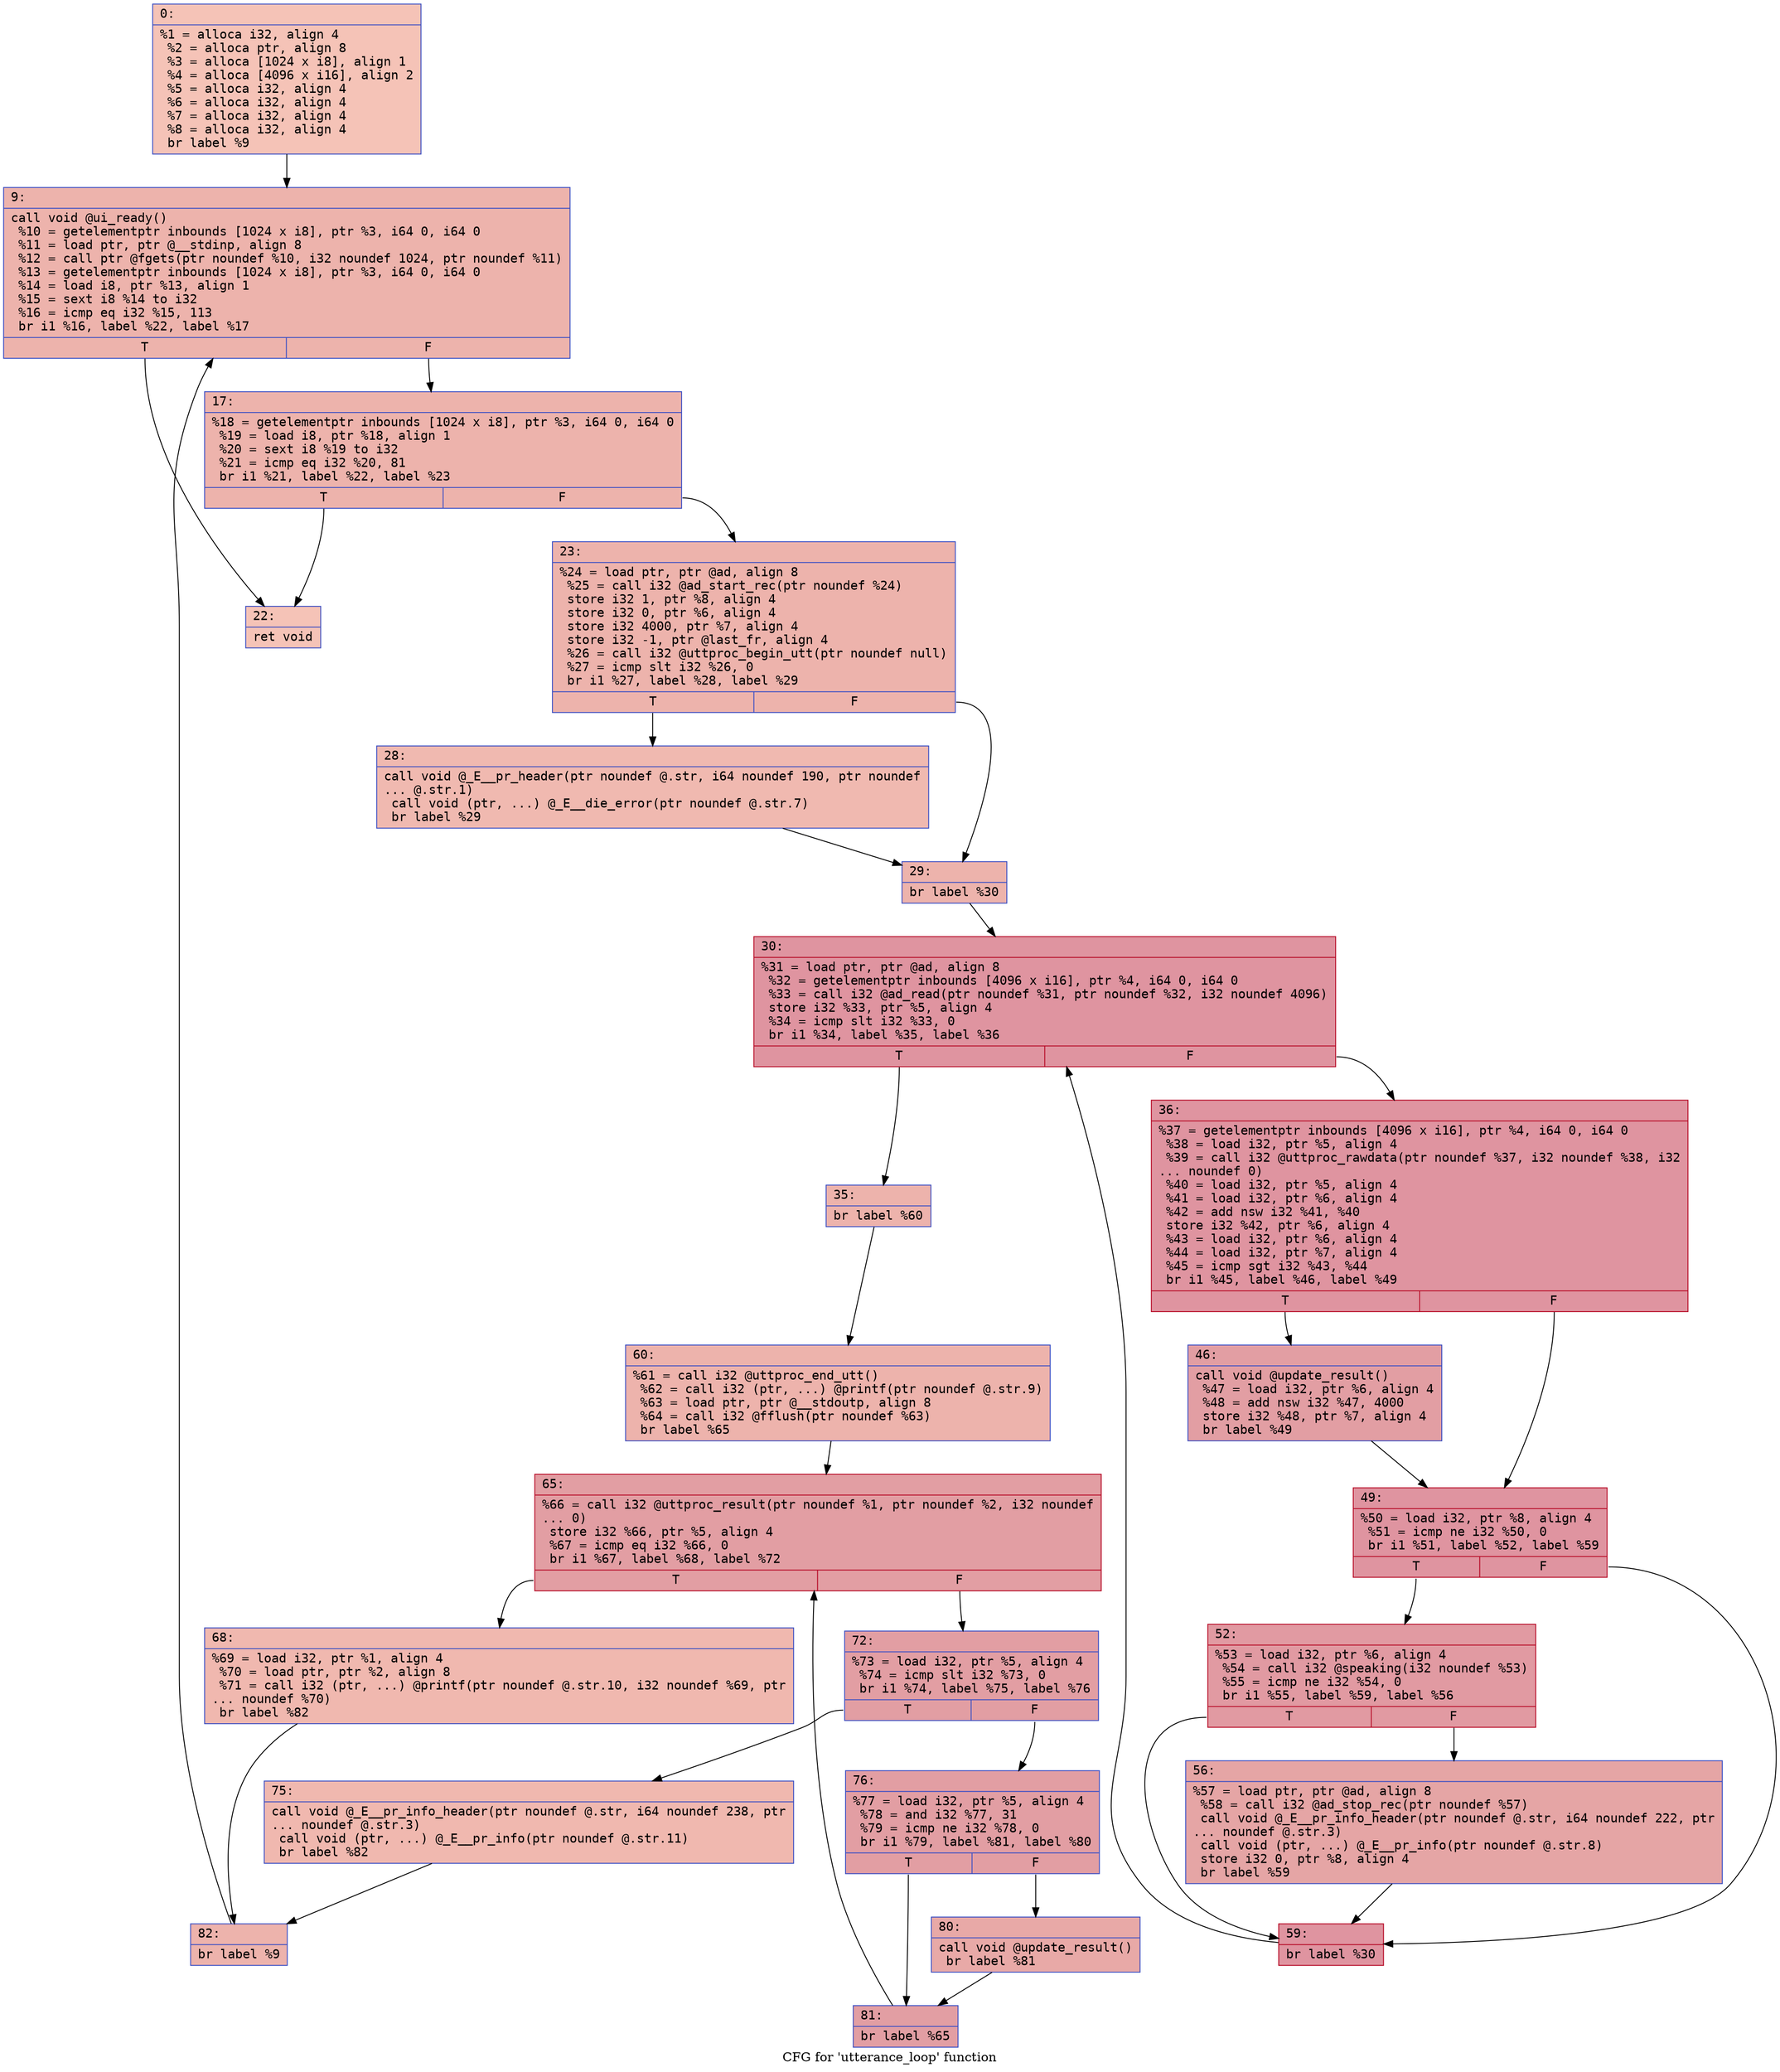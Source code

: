 digraph "CFG for 'utterance_loop' function" {
	label="CFG for 'utterance_loop' function";

	Node0x600003e51bd0 [shape=record,color="#3d50c3ff", style=filled, fillcolor="#e8765c70" fontname="Courier",label="{0:\l|  %1 = alloca i32, align 4\l  %2 = alloca ptr, align 8\l  %3 = alloca [1024 x i8], align 1\l  %4 = alloca [4096 x i16], align 2\l  %5 = alloca i32, align 4\l  %6 = alloca i32, align 4\l  %7 = alloca i32, align 4\l  %8 = alloca i32, align 4\l  br label %9\l}"];
	Node0x600003e51bd0 -> Node0x600003e51c20[tooltip="0 -> 9\nProbability 100.00%" ];
	Node0x600003e51c20 [shape=record,color="#3d50c3ff", style=filled, fillcolor="#d6524470" fontname="Courier",label="{9:\l|  call void @ui_ready()\l  %10 = getelementptr inbounds [1024 x i8], ptr %3, i64 0, i64 0\l  %11 = load ptr, ptr @__stdinp, align 8\l  %12 = call ptr @fgets(ptr noundef %10, i32 noundef 1024, ptr noundef %11)\l  %13 = getelementptr inbounds [1024 x i8], ptr %3, i64 0, i64 0\l  %14 = load i8, ptr %13, align 1\l  %15 = sext i8 %14 to i32\l  %16 = icmp eq i32 %15, 113\l  br i1 %16, label %22, label %17\l|{<s0>T|<s1>F}}"];
	Node0x600003e51c20:s0 -> Node0x600003e51cc0[tooltip="9 -> 22\nProbability 3.12%" ];
	Node0x600003e51c20:s1 -> Node0x600003e51c70[tooltip="9 -> 17\nProbability 96.88%" ];
	Node0x600003e51c70 [shape=record,color="#3d50c3ff", style=filled, fillcolor="#d6524470" fontname="Courier",label="{17:\l|  %18 = getelementptr inbounds [1024 x i8], ptr %3, i64 0, i64 0\l  %19 = load i8, ptr %18, align 1\l  %20 = sext i8 %19 to i32\l  %21 = icmp eq i32 %20, 81\l  br i1 %21, label %22, label %23\l|{<s0>T|<s1>F}}"];
	Node0x600003e51c70:s0 -> Node0x600003e51cc0[tooltip="17 -> 22\nProbability 3.12%" ];
	Node0x600003e51c70:s1 -> Node0x600003e51d10[tooltip="17 -> 23\nProbability 96.88%" ];
	Node0x600003e51cc0 [shape=record,color="#3d50c3ff", style=filled, fillcolor="#e8765c70" fontname="Courier",label="{22:\l|  ret void\l}"];
	Node0x600003e51d10 [shape=record,color="#3d50c3ff", style=filled, fillcolor="#d6524470" fontname="Courier",label="{23:\l|  %24 = load ptr, ptr @ad, align 8\l  %25 = call i32 @ad_start_rec(ptr noundef %24)\l  store i32 1, ptr %8, align 4\l  store i32 0, ptr %6, align 4\l  store i32 4000, ptr %7, align 4\l  store i32 -1, ptr @last_fr, align 4\l  %26 = call i32 @uttproc_begin_utt(ptr noundef null)\l  %27 = icmp slt i32 %26, 0\l  br i1 %27, label %28, label %29\l|{<s0>T|<s1>F}}"];
	Node0x600003e51d10:s0 -> Node0x600003e51d60[tooltip="23 -> 28\nProbability 37.50%" ];
	Node0x600003e51d10:s1 -> Node0x600003e51db0[tooltip="23 -> 29\nProbability 62.50%" ];
	Node0x600003e51d60 [shape=record,color="#3d50c3ff", style=filled, fillcolor="#de614d70" fontname="Courier",label="{28:\l|  call void @_E__pr_header(ptr noundef @.str, i64 noundef 190, ptr noundef\l... @.str.1)\l  call void (ptr, ...) @_E__die_error(ptr noundef @.str.7)\l  br label %29\l}"];
	Node0x600003e51d60 -> Node0x600003e51db0[tooltip="28 -> 29\nProbability 100.00%" ];
	Node0x600003e51db0 [shape=record,color="#3d50c3ff", style=filled, fillcolor="#d6524470" fontname="Courier",label="{29:\l|  br label %30\l}"];
	Node0x600003e51db0 -> Node0x600003e51e00[tooltip="29 -> 30\nProbability 100.00%" ];
	Node0x600003e51e00 [shape=record,color="#b70d28ff", style=filled, fillcolor="#b70d2870" fontname="Courier",label="{30:\l|  %31 = load ptr, ptr @ad, align 8\l  %32 = getelementptr inbounds [4096 x i16], ptr %4, i64 0, i64 0\l  %33 = call i32 @ad_read(ptr noundef %31, ptr noundef %32, i32 noundef 4096)\l  store i32 %33, ptr %5, align 4\l  %34 = icmp slt i32 %33, 0\l  br i1 %34, label %35, label %36\l|{<s0>T|<s1>F}}"];
	Node0x600003e51e00:s0 -> Node0x600003e51e50[tooltip="30 -> 35\nProbability 3.12%" ];
	Node0x600003e51e00:s1 -> Node0x600003e51ea0[tooltip="30 -> 36\nProbability 96.88%" ];
	Node0x600003e51e50 [shape=record,color="#3d50c3ff", style=filled, fillcolor="#d6524470" fontname="Courier",label="{35:\l|  br label %60\l}"];
	Node0x600003e51e50 -> Node0x600003e52080[tooltip="35 -> 60\nProbability 100.00%" ];
	Node0x600003e51ea0 [shape=record,color="#b70d28ff", style=filled, fillcolor="#b70d2870" fontname="Courier",label="{36:\l|  %37 = getelementptr inbounds [4096 x i16], ptr %4, i64 0, i64 0\l  %38 = load i32, ptr %5, align 4\l  %39 = call i32 @uttproc_rawdata(ptr noundef %37, i32 noundef %38, i32\l... noundef 0)\l  %40 = load i32, ptr %5, align 4\l  %41 = load i32, ptr %6, align 4\l  %42 = add nsw i32 %41, %40\l  store i32 %42, ptr %6, align 4\l  %43 = load i32, ptr %6, align 4\l  %44 = load i32, ptr %7, align 4\l  %45 = icmp sgt i32 %43, %44\l  br i1 %45, label %46, label %49\l|{<s0>T|<s1>F}}"];
	Node0x600003e51ea0:s0 -> Node0x600003e51ef0[tooltip="36 -> 46\nProbability 50.00%" ];
	Node0x600003e51ea0:s1 -> Node0x600003e51f40[tooltip="36 -> 49\nProbability 50.00%" ];
	Node0x600003e51ef0 [shape=record,color="#3d50c3ff", style=filled, fillcolor="#be242e70" fontname="Courier",label="{46:\l|  call void @update_result()\l  %47 = load i32, ptr %6, align 4\l  %48 = add nsw i32 %47, 4000\l  store i32 %48, ptr %7, align 4\l  br label %49\l}"];
	Node0x600003e51ef0 -> Node0x600003e51f40[tooltip="46 -> 49\nProbability 100.00%" ];
	Node0x600003e51f40 [shape=record,color="#b70d28ff", style=filled, fillcolor="#b70d2870" fontname="Courier",label="{49:\l|  %50 = load i32, ptr %8, align 4\l  %51 = icmp ne i32 %50, 0\l  br i1 %51, label %52, label %59\l|{<s0>T|<s1>F}}"];
	Node0x600003e51f40:s0 -> Node0x600003e51f90[tooltip="49 -> 52\nProbability 62.50%" ];
	Node0x600003e51f40:s1 -> Node0x600003e52030[tooltip="49 -> 59\nProbability 37.50%" ];
	Node0x600003e51f90 [shape=record,color="#b70d28ff", style=filled, fillcolor="#bb1b2c70" fontname="Courier",label="{52:\l|  %53 = load i32, ptr %6, align 4\l  %54 = call i32 @speaking(i32 noundef %53)\l  %55 = icmp ne i32 %54, 0\l  br i1 %55, label %59, label %56\l|{<s0>T|<s1>F}}"];
	Node0x600003e51f90:s0 -> Node0x600003e52030[tooltip="52 -> 59\nProbability 62.50%" ];
	Node0x600003e51f90:s1 -> Node0x600003e51fe0[tooltip="52 -> 56\nProbability 37.50%" ];
	Node0x600003e51fe0 [shape=record,color="#3d50c3ff", style=filled, fillcolor="#c5333470" fontname="Courier",label="{56:\l|  %57 = load ptr, ptr @ad, align 8\l  %58 = call i32 @ad_stop_rec(ptr noundef %57)\l  call void @_E__pr_info_header(ptr noundef @.str, i64 noundef 222, ptr\l... noundef @.str.3)\l  call void (ptr, ...) @_E__pr_info(ptr noundef @.str.8)\l  store i32 0, ptr %8, align 4\l  br label %59\l}"];
	Node0x600003e51fe0 -> Node0x600003e52030[tooltip="56 -> 59\nProbability 100.00%" ];
	Node0x600003e52030 [shape=record,color="#b70d28ff", style=filled, fillcolor="#b70d2870" fontname="Courier",label="{59:\l|  br label %30\l}"];
	Node0x600003e52030 -> Node0x600003e51e00[tooltip="59 -> 30\nProbability 100.00%" ];
	Node0x600003e52080 [shape=record,color="#3d50c3ff", style=filled, fillcolor="#d6524470" fontname="Courier",label="{60:\l|  %61 = call i32 @uttproc_end_utt()\l  %62 = call i32 (ptr, ...) @printf(ptr noundef @.str.9)\l  %63 = load ptr, ptr @__stdoutp, align 8\l  %64 = call i32 @fflush(ptr noundef %63)\l  br label %65\l}"];
	Node0x600003e52080 -> Node0x600003e520d0[tooltip="60 -> 65\nProbability 100.00%" ];
	Node0x600003e520d0 [shape=record,color="#b70d28ff", style=filled, fillcolor="#be242e70" fontname="Courier",label="{65:\l|  %66 = call i32 @uttproc_result(ptr noundef %1, ptr noundef %2, i32 noundef\l... 0)\l  store i32 %66, ptr %5, align 4\l  %67 = icmp eq i32 %66, 0\l  br i1 %67, label %68, label %72\l|{<s0>T|<s1>F}}"];
	Node0x600003e520d0:s0 -> Node0x600003e52120[tooltip="65 -> 68\nProbability 3.12%" ];
	Node0x600003e520d0:s1 -> Node0x600003e52170[tooltip="65 -> 72\nProbability 96.88%" ];
	Node0x600003e52120 [shape=record,color="#3d50c3ff", style=filled, fillcolor="#dc5d4a70" fontname="Courier",label="{68:\l|  %69 = load i32, ptr %1, align 4\l  %70 = load ptr, ptr %2, align 8\l  %71 = call i32 (ptr, ...) @printf(ptr noundef @.str.10, i32 noundef %69, ptr\l... noundef %70)\l  br label %82\l}"];
	Node0x600003e52120 -> Node0x600003e52300[tooltip="68 -> 82\nProbability 100.00%" ];
	Node0x600003e52170 [shape=record,color="#3d50c3ff", style=filled, fillcolor="#be242e70" fontname="Courier",label="{72:\l|  %73 = load i32, ptr %5, align 4\l  %74 = icmp slt i32 %73, 0\l  br i1 %74, label %75, label %76\l|{<s0>T|<s1>F}}"];
	Node0x600003e52170:s0 -> Node0x600003e521c0[tooltip="72 -> 75\nProbability 3.12%" ];
	Node0x600003e52170:s1 -> Node0x600003e52210[tooltip="72 -> 76\nProbability 96.88%" ];
	Node0x600003e521c0 [shape=record,color="#3d50c3ff", style=filled, fillcolor="#dc5d4a70" fontname="Courier",label="{75:\l|  call void @_E__pr_info_header(ptr noundef @.str, i64 noundef 238, ptr\l... noundef @.str.3)\l  call void (ptr, ...) @_E__pr_info(ptr noundef @.str.11)\l  br label %82\l}"];
	Node0x600003e521c0 -> Node0x600003e52300[tooltip="75 -> 82\nProbability 100.00%" ];
	Node0x600003e52210 [shape=record,color="#3d50c3ff", style=filled, fillcolor="#be242e70" fontname="Courier",label="{76:\l|  %77 = load i32, ptr %5, align 4\l  %78 = and i32 %77, 31\l  %79 = icmp ne i32 %78, 0\l  br i1 %79, label %81, label %80\l|{<s0>T|<s1>F}}"];
	Node0x600003e52210:s0 -> Node0x600003e522b0[tooltip="76 -> 81\nProbability 62.50%" ];
	Node0x600003e52210:s1 -> Node0x600003e52260[tooltip="76 -> 80\nProbability 37.50%" ];
	Node0x600003e52260 [shape=record,color="#3d50c3ff", style=filled, fillcolor="#ca3b3770" fontname="Courier",label="{80:\l|  call void @update_result()\l  br label %81\l}"];
	Node0x600003e52260 -> Node0x600003e522b0[tooltip="80 -> 81\nProbability 100.00%" ];
	Node0x600003e522b0 [shape=record,color="#3d50c3ff", style=filled, fillcolor="#be242e70" fontname="Courier",label="{81:\l|  br label %65\l}"];
	Node0x600003e522b0 -> Node0x600003e520d0[tooltip="81 -> 65\nProbability 100.00%" ];
	Node0x600003e52300 [shape=record,color="#3d50c3ff", style=filled, fillcolor="#d6524470" fontname="Courier",label="{82:\l|  br label %9\l}"];
	Node0x600003e52300 -> Node0x600003e51c20[tooltip="82 -> 9\nProbability 100.00%" ];
}
